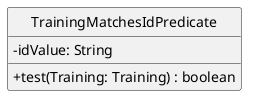 @startuml

hide circle
skinparam classAttributeIconSize 0
Class TrainingMatchesIdPredicate {
-idValue: String
+test(Training: Training) : boolean
}


@enduml
